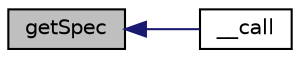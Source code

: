 digraph "getSpec"
{
  edge [fontname="Helvetica",fontsize="10",labelfontname="Helvetica",labelfontsize="10"];
  node [fontname="Helvetica",fontsize="10",shape=record];
  rankdir="LR";
  Node10 [label="getSpec",height=0.2,width=0.4,color="black", fillcolor="grey75", style="filled", fontcolor="black"];
  Node10 -> Node11 [dir="back",color="midnightblue",fontsize="10",style="solid",fontname="Helvetica"];
  Node11 [label="__call",height=0.2,width=0.4,color="black", fillcolor="white", style="filled",URL="$class_i_e_p_1_1_structures_1_1_group.html#a9f1179240d068c94a040021326032bed"];
}
